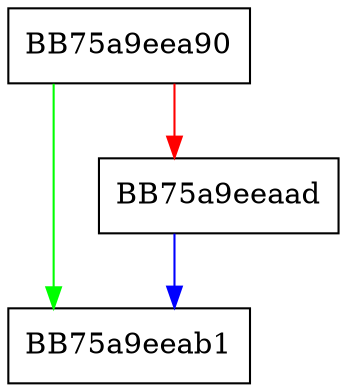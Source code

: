 digraph _Capture {
  node [shape="box"];
  graph [splines=ortho];
  BB75a9eea90 -> BB75a9eeab1 [color="green"];
  BB75a9eea90 -> BB75a9eeaad [color="red"];
  BB75a9eeaad -> BB75a9eeab1 [color="blue"];
}